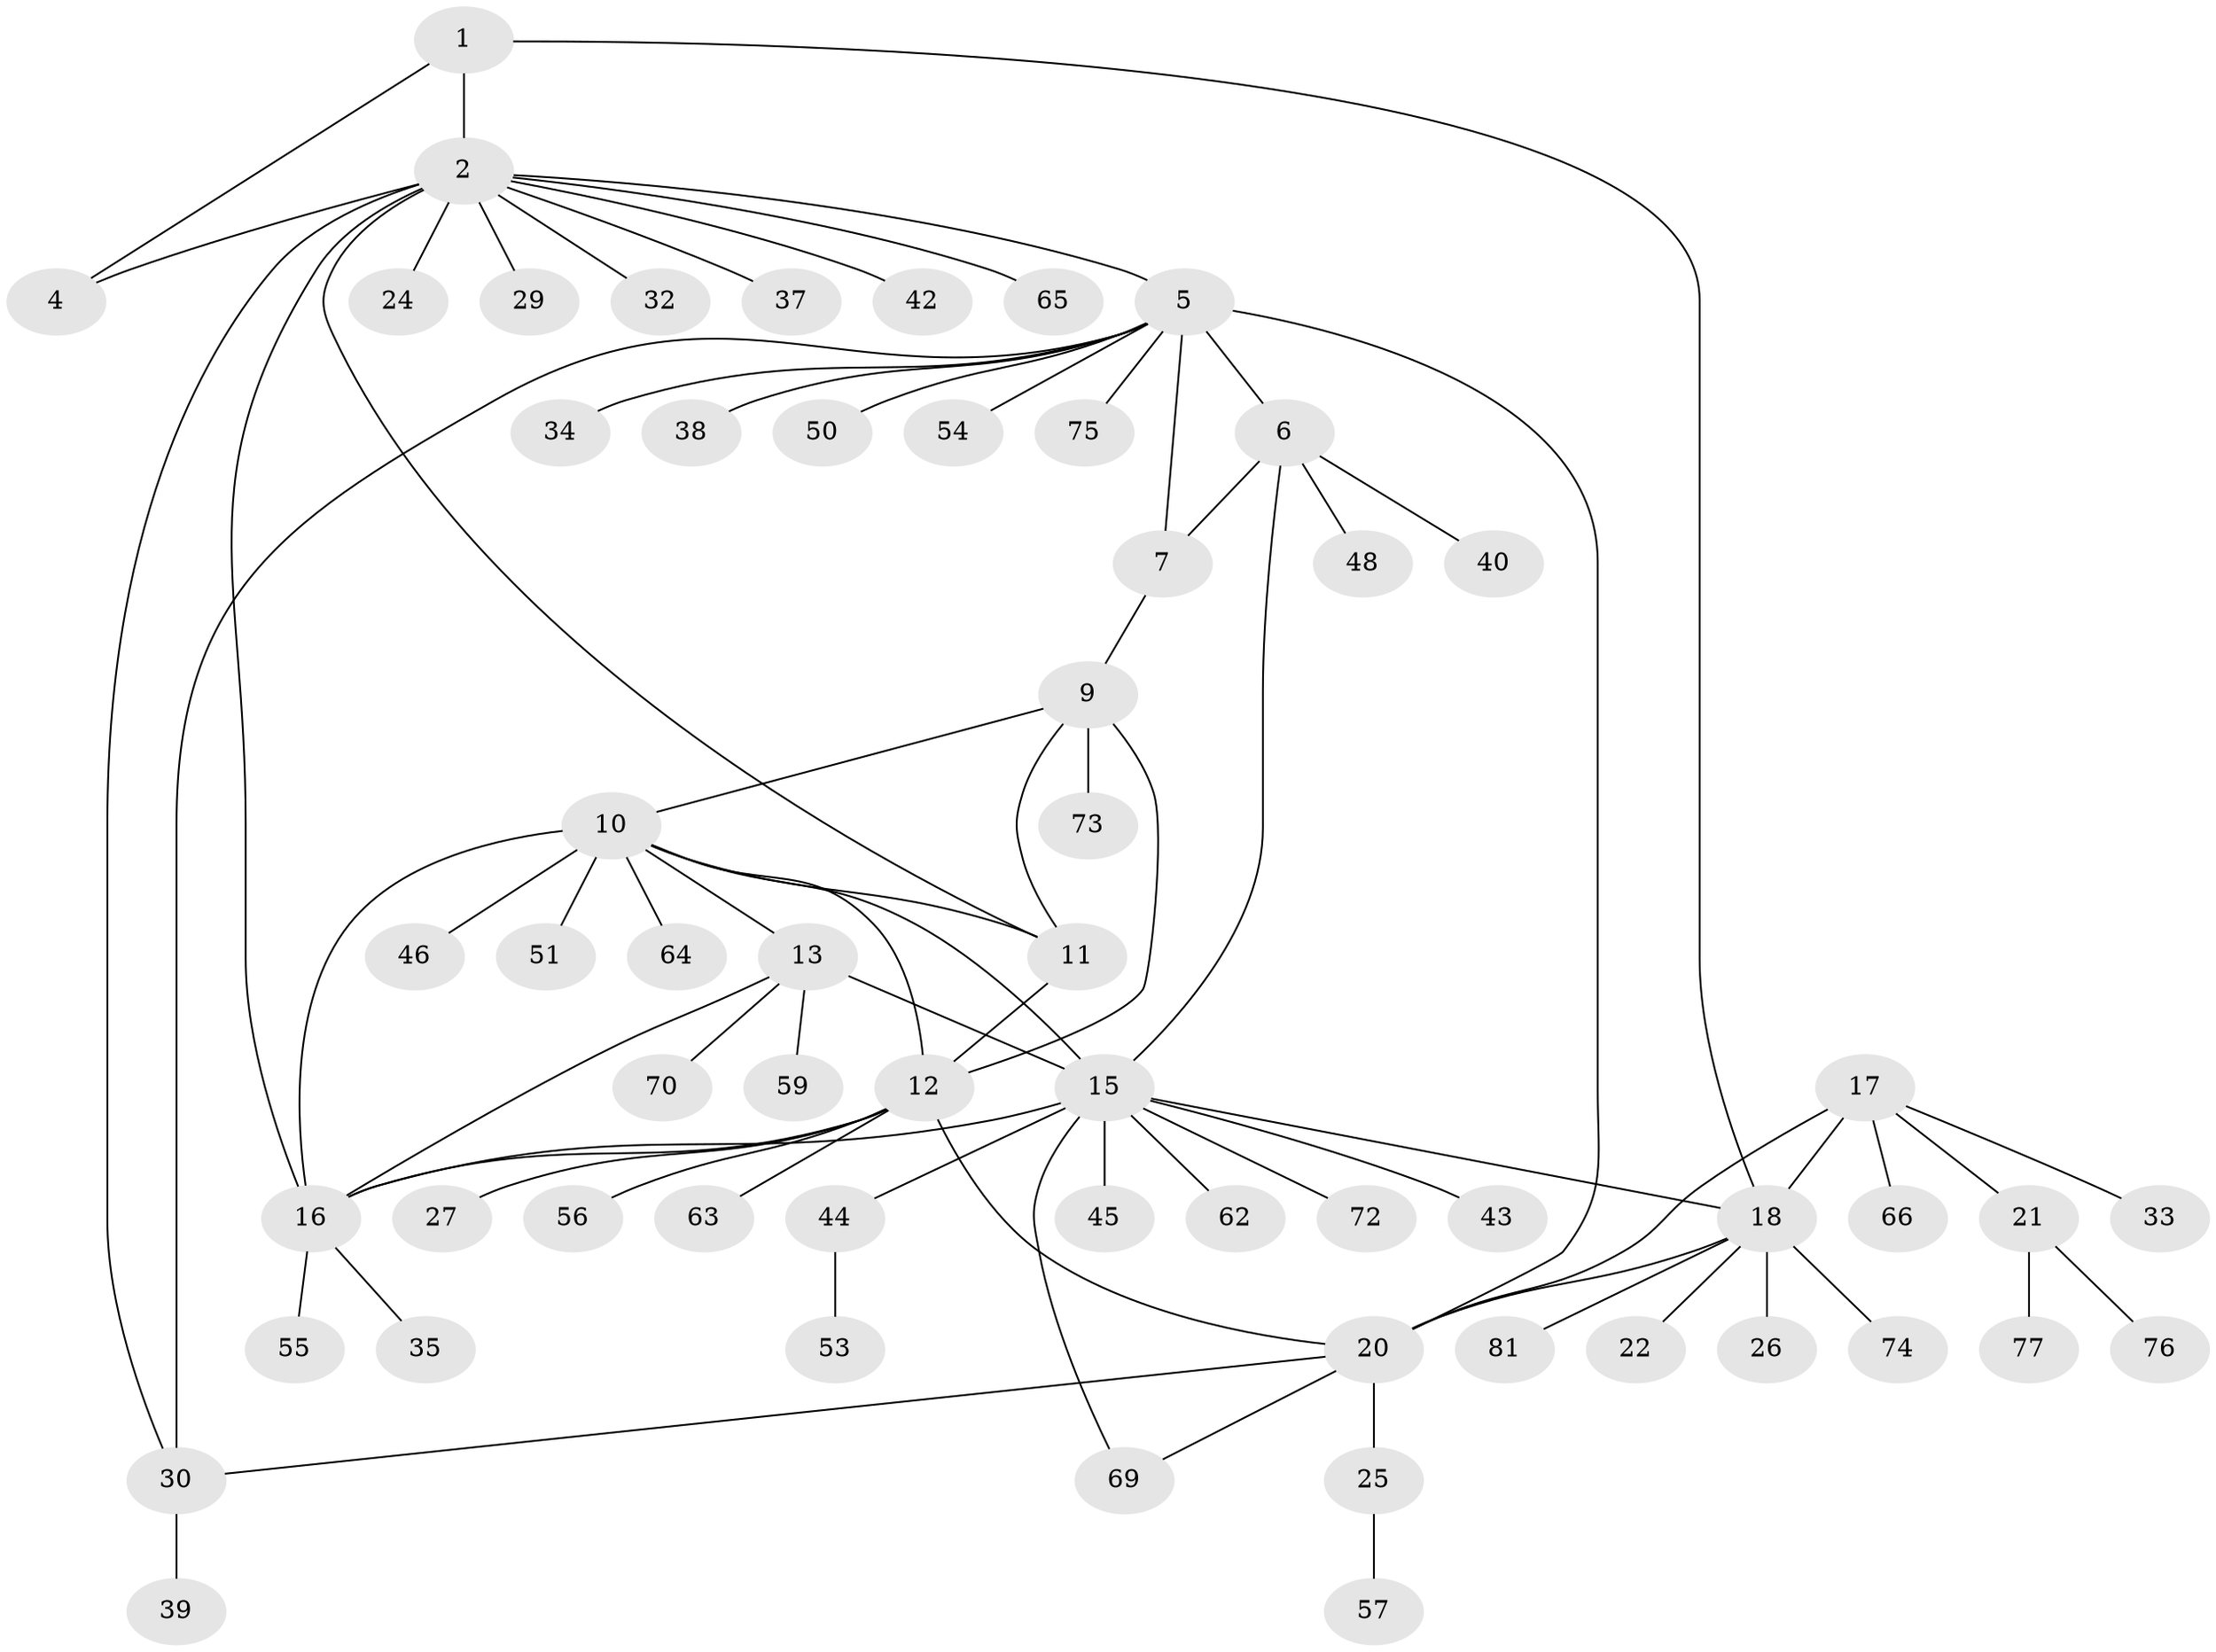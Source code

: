 // Generated by graph-tools (version 1.1) at 2025/24/03/03/25 07:24:13]
// undirected, 60 vertices, 78 edges
graph export_dot {
graph [start="1"]
  node [color=gray90,style=filled];
  1 [super="+61"];
  2 [super="+3"];
  4;
  5 [super="+8"];
  6 [super="+23"];
  7 [super="+31"];
  9 [super="+28"];
  10 [super="+14"];
  11 [super="+71"];
  12 [super="+52"];
  13 [super="+47"];
  15 [super="+49"];
  16 [super="+78"];
  17 [super="+79"];
  18 [super="+19"];
  20 [super="+58"];
  21 [super="+36"];
  22;
  24;
  25;
  26;
  27;
  29;
  30 [super="+41"];
  32;
  33 [super="+60"];
  34;
  35;
  37;
  38 [super="+68"];
  39;
  40;
  42;
  43;
  44;
  45;
  46;
  48;
  50 [super="+80"];
  51;
  53;
  54;
  55;
  56 [super="+67"];
  57;
  59;
  62;
  63;
  64;
  65;
  66;
  69;
  70;
  72;
  73;
  74;
  75;
  76;
  77;
  81;
  1 -- 2 [weight=2];
  1 -- 4;
  1 -- 18;
  2 -- 4 [weight=2];
  2 -- 5;
  2 -- 16;
  2 -- 29;
  2 -- 30;
  2 -- 32;
  2 -- 42;
  2 -- 65;
  2 -- 37;
  2 -- 24;
  2 -- 11;
  5 -- 6 [weight=2];
  5 -- 7 [weight=2];
  5 -- 20;
  5 -- 34;
  5 -- 38;
  5 -- 50;
  5 -- 75;
  5 -- 30;
  5 -- 54;
  6 -- 7;
  6 -- 15;
  6 -- 48;
  6 -- 40;
  7 -- 9;
  9 -- 10;
  9 -- 11;
  9 -- 12;
  9 -- 73;
  10 -- 11;
  10 -- 12;
  10 -- 64;
  10 -- 16;
  10 -- 51;
  10 -- 13;
  10 -- 46;
  10 -- 15;
  11 -- 12;
  12 -- 20;
  12 -- 27;
  12 -- 56;
  12 -- 63;
  12 -- 16;
  13 -- 15;
  13 -- 16;
  13 -- 59;
  13 -- 70;
  15 -- 16;
  15 -- 43;
  15 -- 44;
  15 -- 45;
  15 -- 69;
  15 -- 18;
  15 -- 72;
  15 -- 62;
  16 -- 35;
  16 -- 55;
  17 -- 18 [weight=2];
  17 -- 20;
  17 -- 21;
  17 -- 33;
  17 -- 66;
  18 -- 20 [weight=2];
  18 -- 22;
  18 -- 26;
  18 -- 74;
  18 -- 81;
  20 -- 25;
  20 -- 30;
  20 -- 69;
  21 -- 76;
  21 -- 77;
  25 -- 57;
  30 -- 39;
  44 -- 53;
}
